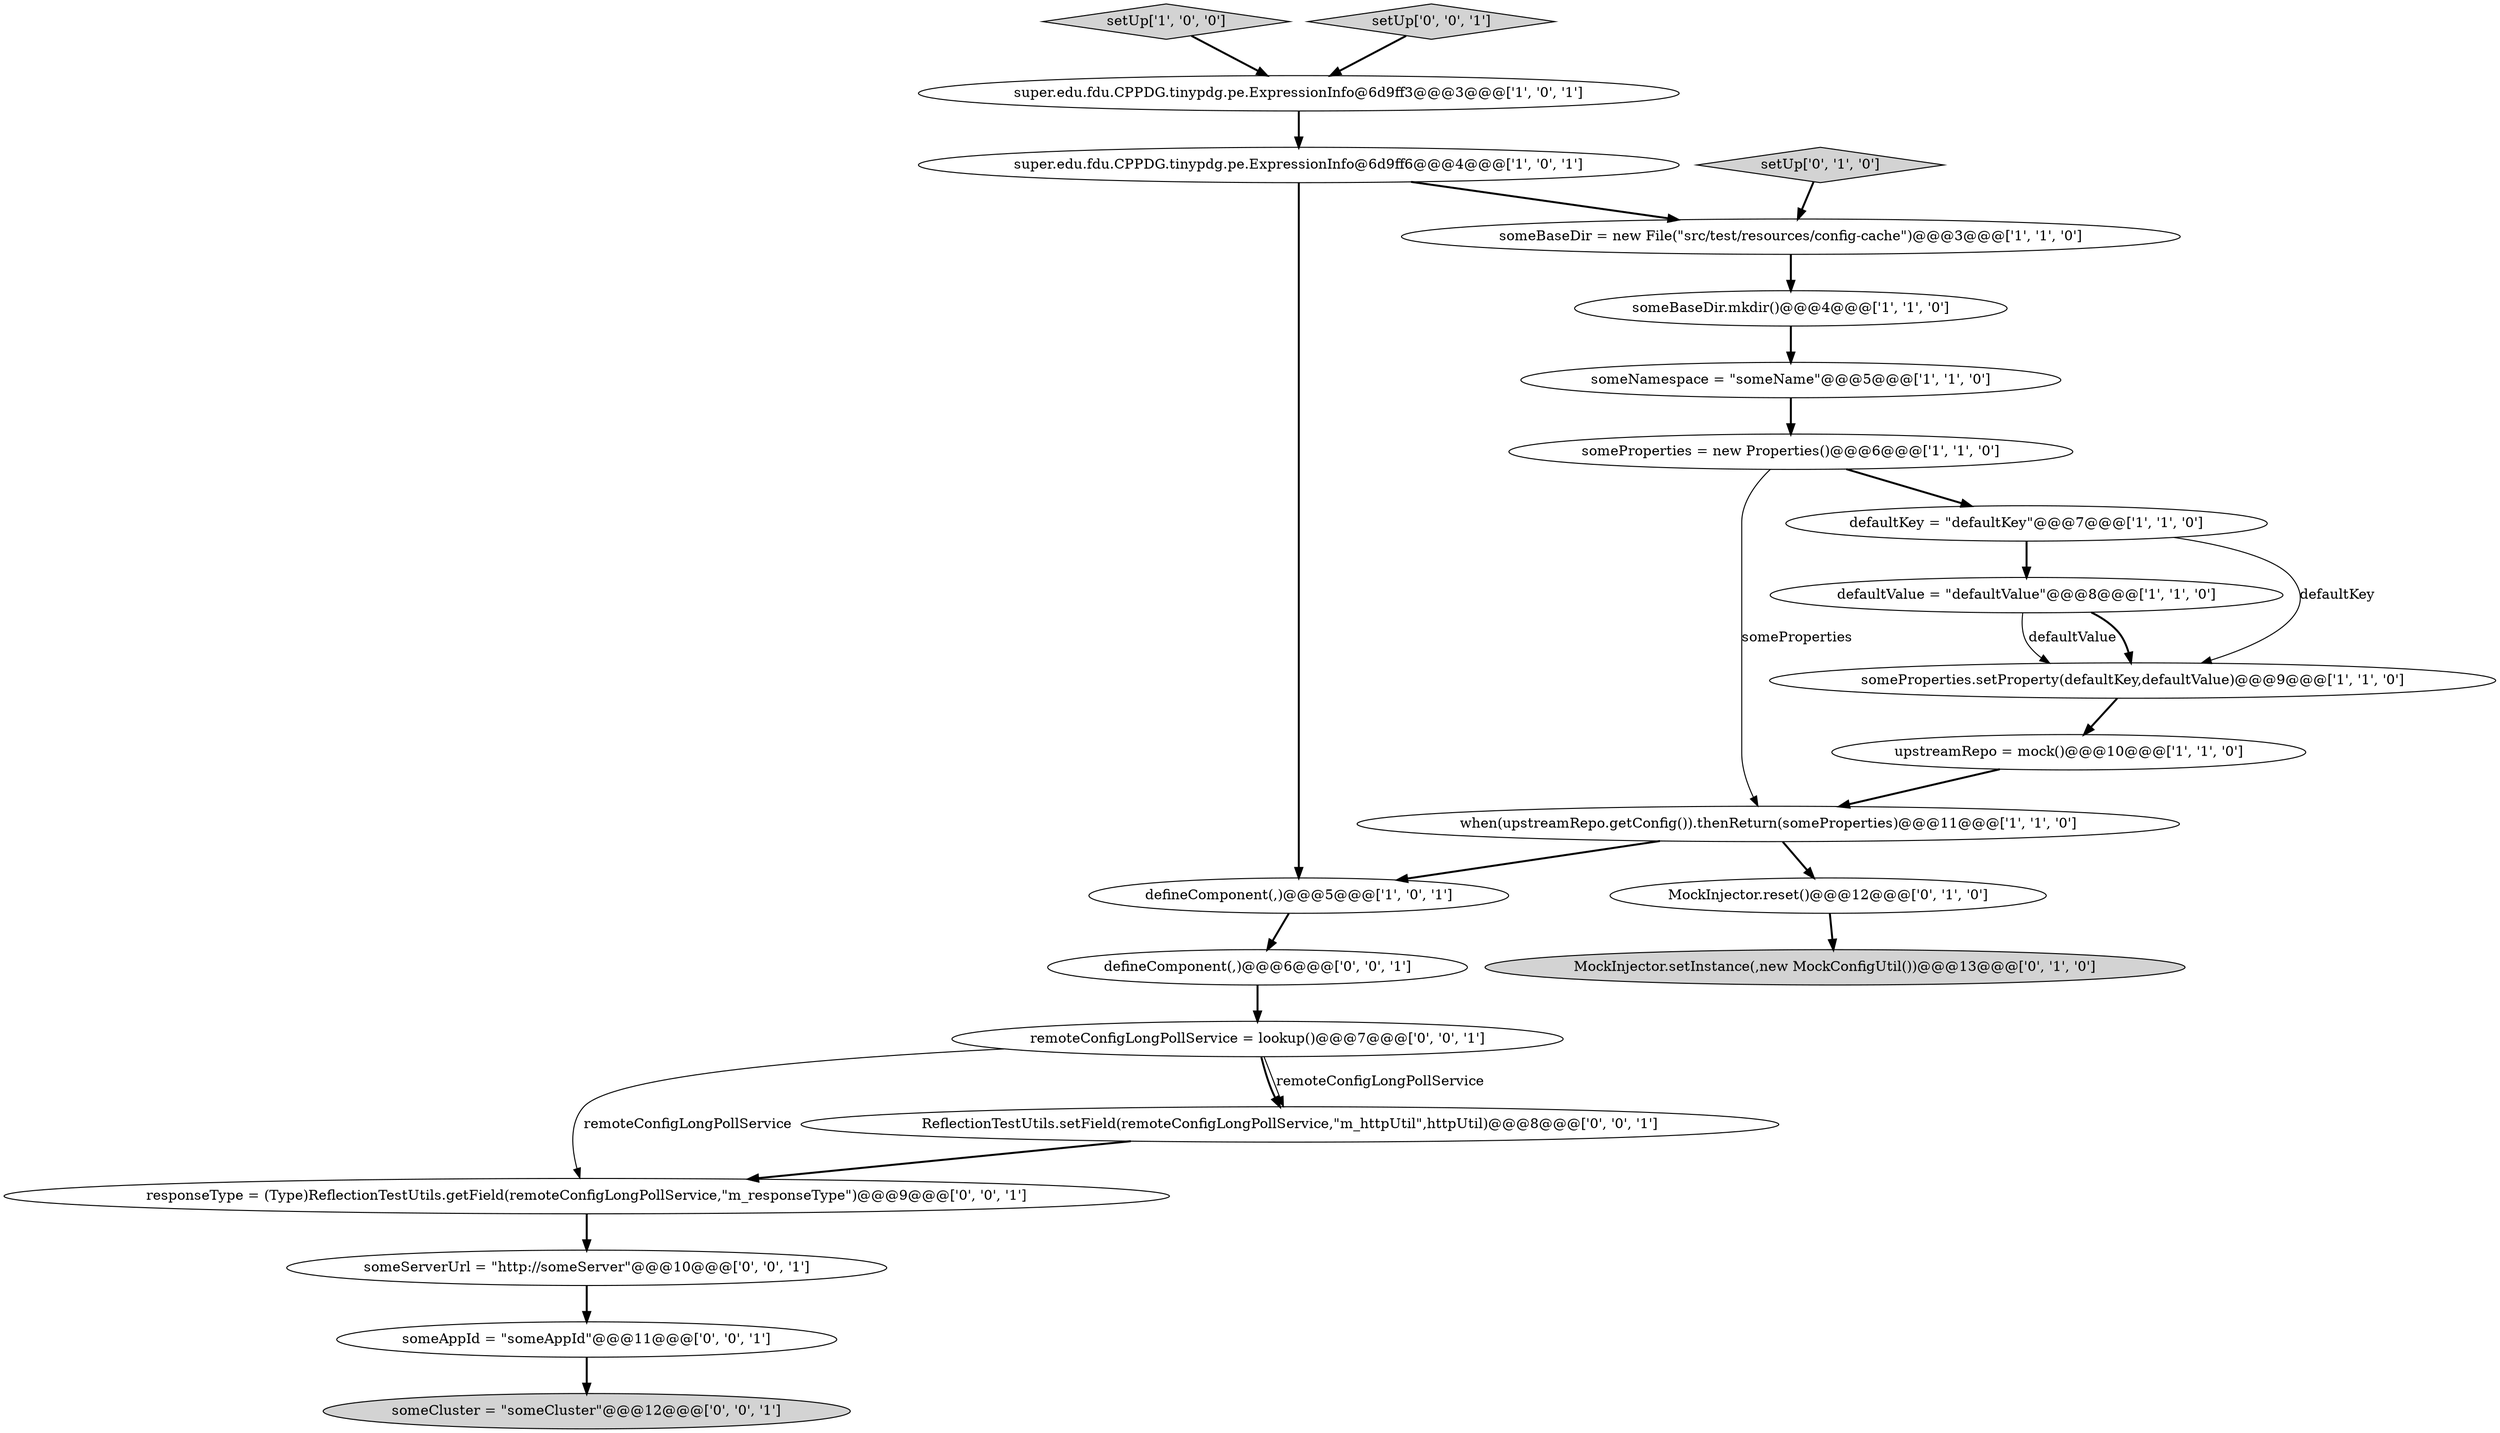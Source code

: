 digraph {
4 [style = filled, label = "setUp['1', '0', '0']", fillcolor = lightgray, shape = diamond image = "AAA0AAABBB1BBB"];
7 [style = filled, label = "super.edu.fdu.CPPDG.tinypdg.pe.ExpressionInfo@6d9ff6@@@4@@@['1', '0', '1']", fillcolor = white, shape = ellipse image = "AAA0AAABBB1BBB"];
8 [style = filled, label = "defineComponent(,)@@@5@@@['1', '0', '1']", fillcolor = white, shape = ellipse image = "AAA0AAABBB1BBB"];
14 [style = filled, label = "MockInjector.reset()@@@12@@@['0', '1', '0']", fillcolor = white, shape = ellipse image = "AAA0AAABBB2BBB"];
9 [style = filled, label = "someNamespace = \"someName\"@@@5@@@['1', '1', '0']", fillcolor = white, shape = ellipse image = "AAA0AAABBB1BBB"];
12 [style = filled, label = "super.edu.fdu.CPPDG.tinypdg.pe.ExpressionInfo@6d9ff3@@@3@@@['1', '0', '1']", fillcolor = white, shape = ellipse image = "AAA0AAABBB1BBB"];
3 [style = filled, label = "upstreamRepo = mock()@@@10@@@['1', '1', '0']", fillcolor = white, shape = ellipse image = "AAA0AAABBB1BBB"];
2 [style = filled, label = "defaultValue = \"defaultValue\"@@@8@@@['1', '1', '0']", fillcolor = white, shape = ellipse image = "AAA0AAABBB1BBB"];
19 [style = filled, label = "responseType = (Type)ReflectionTestUtils.getField(remoteConfigLongPollService,\"m_responseType\")@@@9@@@['0', '0', '1']", fillcolor = white, shape = ellipse image = "AAA0AAABBB3BBB"];
16 [style = filled, label = "someCluster = \"someCluster\"@@@12@@@['0', '0', '1']", fillcolor = lightgray, shape = ellipse image = "AAA0AAABBB3BBB"];
0 [style = filled, label = "someBaseDir.mkdir()@@@4@@@['1', '1', '0']", fillcolor = white, shape = ellipse image = "AAA0AAABBB1BBB"];
15 [style = filled, label = "MockInjector.setInstance(,new MockConfigUtil())@@@13@@@['0', '1', '0']", fillcolor = lightgray, shape = ellipse image = "AAA1AAABBB2BBB"];
13 [style = filled, label = "setUp['0', '1', '0']", fillcolor = lightgray, shape = diamond image = "AAA0AAABBB2BBB"];
18 [style = filled, label = "setUp['0', '0', '1']", fillcolor = lightgray, shape = diamond image = "AAA0AAABBB3BBB"];
5 [style = filled, label = "someBaseDir = new File(\"src/test/resources/config-cache\")@@@3@@@['1', '1', '0']", fillcolor = white, shape = ellipse image = "AAA0AAABBB1BBB"];
6 [style = filled, label = "when(upstreamRepo.getConfig()).thenReturn(someProperties)@@@11@@@['1', '1', '0']", fillcolor = white, shape = ellipse image = "AAA0AAABBB1BBB"];
11 [style = filled, label = "defaultKey = \"defaultKey\"@@@7@@@['1', '1', '0']", fillcolor = white, shape = ellipse image = "AAA0AAABBB1BBB"];
17 [style = filled, label = "remoteConfigLongPollService = lookup()@@@7@@@['0', '0', '1']", fillcolor = white, shape = ellipse image = "AAA0AAABBB3BBB"];
23 [style = filled, label = "someAppId = \"someAppId\"@@@11@@@['0', '0', '1']", fillcolor = white, shape = ellipse image = "AAA0AAABBB3BBB"];
21 [style = filled, label = "ReflectionTestUtils.setField(remoteConfigLongPollService,\"m_httpUtil\",httpUtil)@@@8@@@['0', '0', '1']", fillcolor = white, shape = ellipse image = "AAA0AAABBB3BBB"];
22 [style = filled, label = "someServerUrl = \"http://someServer\"@@@10@@@['0', '0', '1']", fillcolor = white, shape = ellipse image = "AAA0AAABBB3BBB"];
1 [style = filled, label = "someProperties.setProperty(defaultKey,defaultValue)@@@9@@@['1', '1', '0']", fillcolor = white, shape = ellipse image = "AAA0AAABBB1BBB"];
20 [style = filled, label = "defineComponent(,)@@@6@@@['0', '0', '1']", fillcolor = white, shape = ellipse image = "AAA0AAABBB3BBB"];
10 [style = filled, label = "someProperties = new Properties()@@@6@@@['1', '1', '0']", fillcolor = white, shape = ellipse image = "AAA0AAABBB1BBB"];
2->1 [style = solid, label="defaultValue"];
12->7 [style = bold, label=""];
7->8 [style = bold, label=""];
17->21 [style = bold, label=""];
17->21 [style = solid, label="remoteConfigLongPollService"];
11->1 [style = solid, label="defaultKey"];
10->6 [style = solid, label="someProperties"];
0->9 [style = bold, label=""];
23->16 [style = bold, label=""];
19->22 [style = bold, label=""];
10->11 [style = bold, label=""];
17->19 [style = solid, label="remoteConfigLongPollService"];
6->8 [style = bold, label=""];
11->2 [style = bold, label=""];
3->6 [style = bold, label=""];
5->0 [style = bold, label=""];
1->3 [style = bold, label=""];
6->14 [style = bold, label=""];
21->19 [style = bold, label=""];
2->1 [style = bold, label=""];
4->12 [style = bold, label=""];
7->5 [style = bold, label=""];
20->17 [style = bold, label=""];
22->23 [style = bold, label=""];
18->12 [style = bold, label=""];
14->15 [style = bold, label=""];
8->20 [style = bold, label=""];
13->5 [style = bold, label=""];
9->10 [style = bold, label=""];
}
